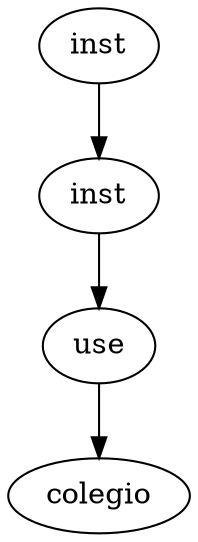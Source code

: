 digraph AST{
node0 [label="inst" shape="oval", color="black"];
node1 [label="inst" shape="oval", color="black"];
node2 [label="use" shape="oval", color="black"];
node3 [label="colegio" shape="oval", color="black"];
node0 -> node1;
node1 -> node2;
node2 -> node3;
}